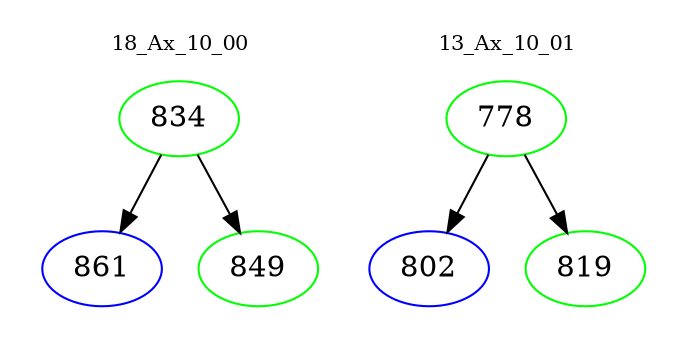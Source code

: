 digraph{
subgraph cluster_0 {
color = white
label = "18_Ax_10_00";
fontsize=10;
T0_834 [label="834", color="green"]
T0_834 -> T0_861 [color="black"]
T0_861 [label="861", color="blue"]
T0_834 -> T0_849 [color="black"]
T0_849 [label="849", color="green"]
}
subgraph cluster_1 {
color = white
label = "13_Ax_10_01";
fontsize=10;
T1_778 [label="778", color="green"]
T1_778 -> T1_802 [color="black"]
T1_802 [label="802", color="blue"]
T1_778 -> T1_819 [color="black"]
T1_819 [label="819", color="green"]
}
}
